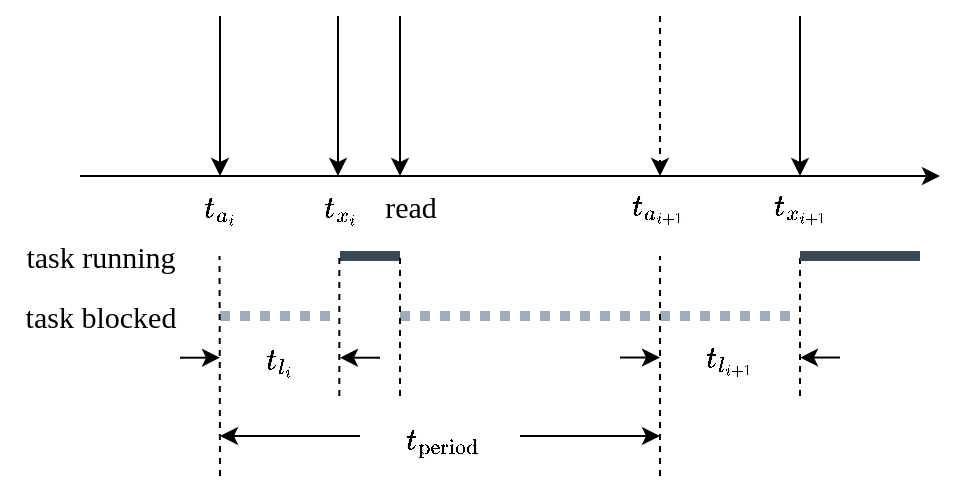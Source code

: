 <mxfile version="20.8.16" type="device"><diagram name="Page-1" id="MnkJAlAahGV2RFQ3KJc8"><mxGraphModel dx="420" dy="292" grid="1" gridSize="10" guides="1" tooltips="1" connect="1" arrows="1" fold="1" page="1" pageScale="1" pageWidth="827" pageHeight="1169" math="1" shadow="0"><root><mxCell id="0"/><mxCell id="1" parent="0"/><mxCell id="yanvayIXYbzbfU7Ag1px-1" value="" style="endArrow=classic;html=1;rounded=1;fontFamily=Times New Roman;fontSize=15;" parent="1" edge="1"><mxGeometry width="50" height="50" relative="1" as="geometry"><mxPoint x="240" y="430.0" as="sourcePoint"/><mxPoint x="670" y="430.0" as="targetPoint"/></mxGeometry></mxCell><mxCell id="yanvayIXYbzbfU7Ag1px-2" value="" style="endArrow=classic;html=1;rounded=1;fontFamily=Times New Roman;fontSize=15;" parent="1" edge="1"><mxGeometry width="50" height="50" relative="1" as="geometry"><mxPoint x="310" y="350.0" as="sourcePoint"/><mxPoint x="310" y="430.0" as="targetPoint"/></mxGeometry></mxCell><mxCell id="yanvayIXYbzbfU7Ag1px-3" value="" style="endArrow=classic;html=1;rounded=1;fontFamily=Times New Roman;fontSize=15;dashed=1;" parent="1" edge="1"><mxGeometry width="50" height="50" relative="1" as="geometry"><mxPoint x="530" y="350.0" as="sourcePoint"/><mxPoint x="530" y="430.0" as="targetPoint"/></mxGeometry></mxCell><mxCell id="yanvayIXYbzbfU7Ag1px-4" value="" style="endArrow=classic;html=1;rounded=1;fontFamily=Times New Roman;fontSize=15;" parent="1" edge="1"><mxGeometry width="50" height="50" relative="1" as="geometry"><mxPoint x="400" y="350.0" as="sourcePoint"/><mxPoint x="400" y="430.0" as="targetPoint"/></mxGeometry></mxCell><mxCell id="yanvayIXYbzbfU7Ag1px-5" value="read" style="text;html=1;align=center;verticalAlign=middle;resizable=0;points=[];autosize=1;strokeColor=none;fillColor=none;fontSize=15;fontFamily=Times New Roman;" parent="1" vertex="1"><mxGeometry x="380" y="430" width="50" height="30" as="geometry"/></mxCell><mxCell id="yanvayIXYbzbfU7Ag1px-8" value="" style="endArrow=none;html=1;rounded=1;fontFamily=Times New Roman;fontSize=15;strokeWidth=5;strokeColor=#394855;" parent="1" edge="1"><mxGeometry width="50" height="50" relative="1" as="geometry"><mxPoint x="370" y="470" as="sourcePoint"/><mxPoint x="400" y="470" as="targetPoint"/></mxGeometry></mxCell><mxCell id="yanvayIXYbzbfU7Ag1px-9" value="" style="endArrow=none;html=1;rounded=1;fontFamily=Times New Roman;fontSize=15;strokeWidth=5;dashed=1;dashPattern=1 1;strokeColor=#9DADBC;" parent="1" edge="1"><mxGeometry width="50" height="50" relative="1" as="geometry"><mxPoint x="400" y="500" as="sourcePoint"/><mxPoint x="600" y="500.0" as="targetPoint"/></mxGeometry></mxCell><mxCell id="yanvayIXYbzbfU7Ag1px-10" value="" style="endArrow=none;dashed=1;html=1;rounded=1;strokeWidth=1;fontFamily=Times New Roman;fontSize=15;" parent="1" edge="1"><mxGeometry width="50" height="50" relative="1" as="geometry"><mxPoint x="400" y="540" as="sourcePoint"/><mxPoint x="400" y="470.0" as="targetPoint"/></mxGeometry></mxCell><mxCell id="yanvayIXYbzbfU7Ag1px-11" value="" style="endArrow=none;dashed=1;html=1;rounded=1;strokeWidth=1;fontFamily=Times New Roman;fontSize=15;" parent="1" edge="1"><mxGeometry width="50" height="50" relative="1" as="geometry"><mxPoint x="600" y="540" as="sourcePoint"/><mxPoint x="600" y="470.0" as="targetPoint"/></mxGeometry></mxCell><mxCell id="yanvayIXYbzbfU7Ag1px-12" value="" style="endArrow=none;html=1;rounded=1;fontFamily=Times New Roman;fontSize=15;strokeWidth=5;strokeColor=#394855;" parent="1" edge="1"><mxGeometry width="50" height="50" relative="1" as="geometry"><mxPoint x="600" y="470.0" as="sourcePoint"/><mxPoint x="660" y="470.0" as="targetPoint"/></mxGeometry></mxCell><mxCell id="yanvayIXYbzbfU7Ag1px-13" value="" style="endArrow=none;dashed=1;html=1;rounded=1;strokeWidth=1;fontFamily=Times New Roman;fontSize=15;" parent="1" edge="1"><mxGeometry width="50" height="50" relative="1" as="geometry"><mxPoint x="530" y="580" as="sourcePoint"/><mxPoint x="530" y="470.0" as="targetPoint"/></mxGeometry></mxCell><mxCell id="yanvayIXYbzbfU7Ag1px-14" value="" style="endArrow=classic;html=1;rounded=1;strokeWidth=1;fontFamily=Times New Roman;fontSize=15;" parent="1" edge="1"><mxGeometry width="50" height="50" relative="1" as="geometry"><mxPoint x="510" y="520.76" as="sourcePoint"/><mxPoint x="530" y="520.76" as="targetPoint"/></mxGeometry></mxCell><mxCell id="yanvayIXYbzbfU7Ag1px-15" value="" style="endArrow=classic;html=1;rounded=1;strokeWidth=1;fontFamily=Times New Roman;fontSize=15;" parent="1" edge="1"><mxGeometry width="50" height="50" relative="1" as="geometry"><mxPoint x="620" y="520.76" as="sourcePoint"/><mxPoint x="600" y="520.76" as="targetPoint"/></mxGeometry></mxCell><mxCell id="yanvayIXYbzbfU7Ag1px-16" value="$$t_{l_{i+1}}$$" style="text;html=1;align=center;verticalAlign=middle;resizable=0;points=[];autosize=1;strokeColor=none;fillColor=none;fontSize=15;fontFamily=Times New Roman;" parent="1" vertex="1"><mxGeometry x="500" y="506" width="130" height="30" as="geometry"/></mxCell><mxCell id="yanvayIXYbzbfU7Ag1px-20" value="" style="endArrow=classic;html=1;rounded=1;fontFamily=Times New Roman;fontSize=15;" parent="1" edge="1"><mxGeometry width="50" height="50" relative="1" as="geometry"><mxPoint x="600" y="350.0" as="sourcePoint"/><mxPoint x="600" y="430.0" as="targetPoint"/></mxGeometry></mxCell><mxCell id="yanvayIXYbzbfU7Ag1px-21" value="$$t_{x_{ i+1}}$$" style="text;html=1;align=center;verticalAlign=middle;resizable=0;points=[];autosize=1;strokeColor=none;fillColor=none;fontSize=15;fontFamily=Times New Roman;" parent="1" vertex="1"><mxGeometry x="535" y="430" width="130" height="30" as="geometry"/></mxCell><mxCell id="yanvayIXYbzbfU7Ag1px-22" value="&lt;font style=&quot;font-size: 15px;&quot; face=&quot;Times New Roman&quot;&gt;$$t_{a_i}$$&lt;/font&gt;" style="text;html=1;align=center;verticalAlign=middle;resizable=0;points=[];autosize=1;strokeColor=none;fillColor=none;" parent="1" vertex="1"><mxGeometry x="260" y="430" width="100" height="30" as="geometry"/></mxCell><mxCell id="yanvayIXYbzbfU7Ag1px-23" value="&lt;font style=&quot;font-size: 15px;&quot; face=&quot;Times New Roman&quot;&gt;$$t_{a_{i+1}}$$&lt;/font&gt;" style="text;html=1;align=center;verticalAlign=middle;resizable=0;points=[];autosize=1;strokeColor=none;fillColor=none;" parent="1" vertex="1"><mxGeometry x="464" y="430" width="130" height="30" as="geometry"/></mxCell><mxCell id="yanvayIXYbzbfU7Ag1px-24" value="task running" style="text;html=1;align=center;verticalAlign=middle;resizable=0;points=[];autosize=1;strokeColor=none;fillColor=none;fontSize=15;fontFamily=Times New Roman;" parent="1" vertex="1"><mxGeometry x="200" y="455" width="100" height="30" as="geometry"/></mxCell><mxCell id="yanvayIXYbzbfU7Ag1px-25" value="task blocked" style="text;html=1;align=center;verticalAlign=middle;resizable=0;points=[];autosize=1;strokeColor=none;fillColor=none;fontSize=15;fontFamily=Times New Roman;" parent="1" vertex="1"><mxGeometry x="200" y="485" width="100" height="30" as="geometry"/></mxCell><mxCell id="yanvayIXYbzbfU7Ag1px-26" value="" style="endArrow=classic;html=1;rounded=1;fontFamily=Times New Roman;fontSize=15;" parent="1" edge="1"><mxGeometry width="50" height="50" relative="1" as="geometry"><mxPoint x="369.0" y="350.0" as="sourcePoint"/><mxPoint x="369.0" y="430" as="targetPoint"/></mxGeometry></mxCell><mxCell id="yanvayIXYbzbfU7Ag1px-27" value="$$t_{x_i}$$" style="text;html=1;align=center;verticalAlign=middle;resizable=0;points=[];autosize=1;strokeColor=none;fillColor=none;fontSize=15;fontFamily=Times New Roman;" parent="1" vertex="1"><mxGeometry x="320" y="430" width="100" height="30" as="geometry"/></mxCell><mxCell id="yanvayIXYbzbfU7Ag1px-28" value="" style="endArrow=none;dashed=1;html=1;rounded=1;strokeWidth=1;fontFamily=Times New Roman;fontSize=15;" parent="1" edge="1"><mxGeometry width="50" height="50" relative="1" as="geometry"><mxPoint x="369.66" y="540" as="sourcePoint"/><mxPoint x="369.66" y="470" as="targetPoint"/></mxGeometry></mxCell><mxCell id="yanvayIXYbzbfU7Ag1px-29" value="" style="endArrow=none;html=1;rounded=1;fontFamily=Times New Roman;fontSize=15;strokeWidth=5;dashed=1;dashPattern=1 1;strokeColor=#9DADBC;" parent="1" edge="1"><mxGeometry width="50" height="50" relative="1" as="geometry"><mxPoint x="310" y="500" as="sourcePoint"/><mxPoint x="370" y="500" as="targetPoint"/></mxGeometry></mxCell><mxCell id="yanvayIXYbzbfU7Ag1px-30" value="$$t_{l_i}$$" style="text;html=1;align=center;verticalAlign=middle;resizable=0;points=[];autosize=1;strokeColor=none;fillColor=none;fontSize=15;fontFamily=Times New Roman;" parent="1" vertex="1"><mxGeometry x="289" y="506" width="100" height="30" as="geometry"/></mxCell><mxCell id="yanvayIXYbzbfU7Ag1px-31" value="" style="endArrow=classic;html=1;rounded=0;fontFamily=Times New Roman;fontSize=15;" parent="1" edge="1"><mxGeometry width="50" height="50" relative="1" as="geometry"><mxPoint x="290" y="520.86" as="sourcePoint"/><mxPoint x="310" y="520.86" as="targetPoint"/></mxGeometry></mxCell><mxCell id="yanvayIXYbzbfU7Ag1px-32" value="" style="endArrow=classic;html=1;rounded=0;fontFamily=Times New Roman;fontSize=15;" parent="1" edge="1"><mxGeometry width="50" height="50" relative="1" as="geometry"><mxPoint x="390" y="520.86" as="sourcePoint"/><mxPoint x="370" y="520.86" as="targetPoint"/></mxGeometry></mxCell><mxCell id="yanvayIXYbzbfU7Ag1px-33" value="" style="endArrow=none;dashed=1;html=1;rounded=1;strokeWidth=1;fontFamily=Times New Roman;fontSize=15;" parent="1" edge="1"><mxGeometry width="50" height="50" relative="1" as="geometry"><mxPoint x="310" y="580" as="sourcePoint"/><mxPoint x="309.76" y="470" as="targetPoint"/></mxGeometry></mxCell><mxCell id="yanvayIXYbzbfU7Ag1px-35" value="$$t_{\text{period}}$$" style="text;html=1;align=center;verticalAlign=middle;resizable=0;points=[];autosize=1;strokeColor=none;fillColor=none;fontSize=15;fontFamily=Times New Roman;" parent="1" vertex="1"><mxGeometry x="341" y="546" width="160" height="30" as="geometry"/></mxCell><mxCell id="yanvayIXYbzbfU7Ag1px-36" value="" style="endArrow=classic;html=1;rounded=0;strokeColor=#000000;fontFamily=Times New Roman;fontSize=15;" parent="1" edge="1"><mxGeometry width="50" height="50" relative="1" as="geometry"><mxPoint x="380" y="560" as="sourcePoint"/><mxPoint x="310" y="560" as="targetPoint"/></mxGeometry></mxCell><mxCell id="yanvayIXYbzbfU7Ag1px-37" value="" style="endArrow=classic;html=1;rounded=0;strokeColor=#000000;fontFamily=Times New Roman;fontSize=15;" parent="1" edge="1"><mxGeometry width="50" height="50" relative="1" as="geometry"><mxPoint x="460" y="560" as="sourcePoint"/><mxPoint x="530" y="560" as="targetPoint"/></mxGeometry></mxCell></root></mxGraphModel></diagram></mxfile>